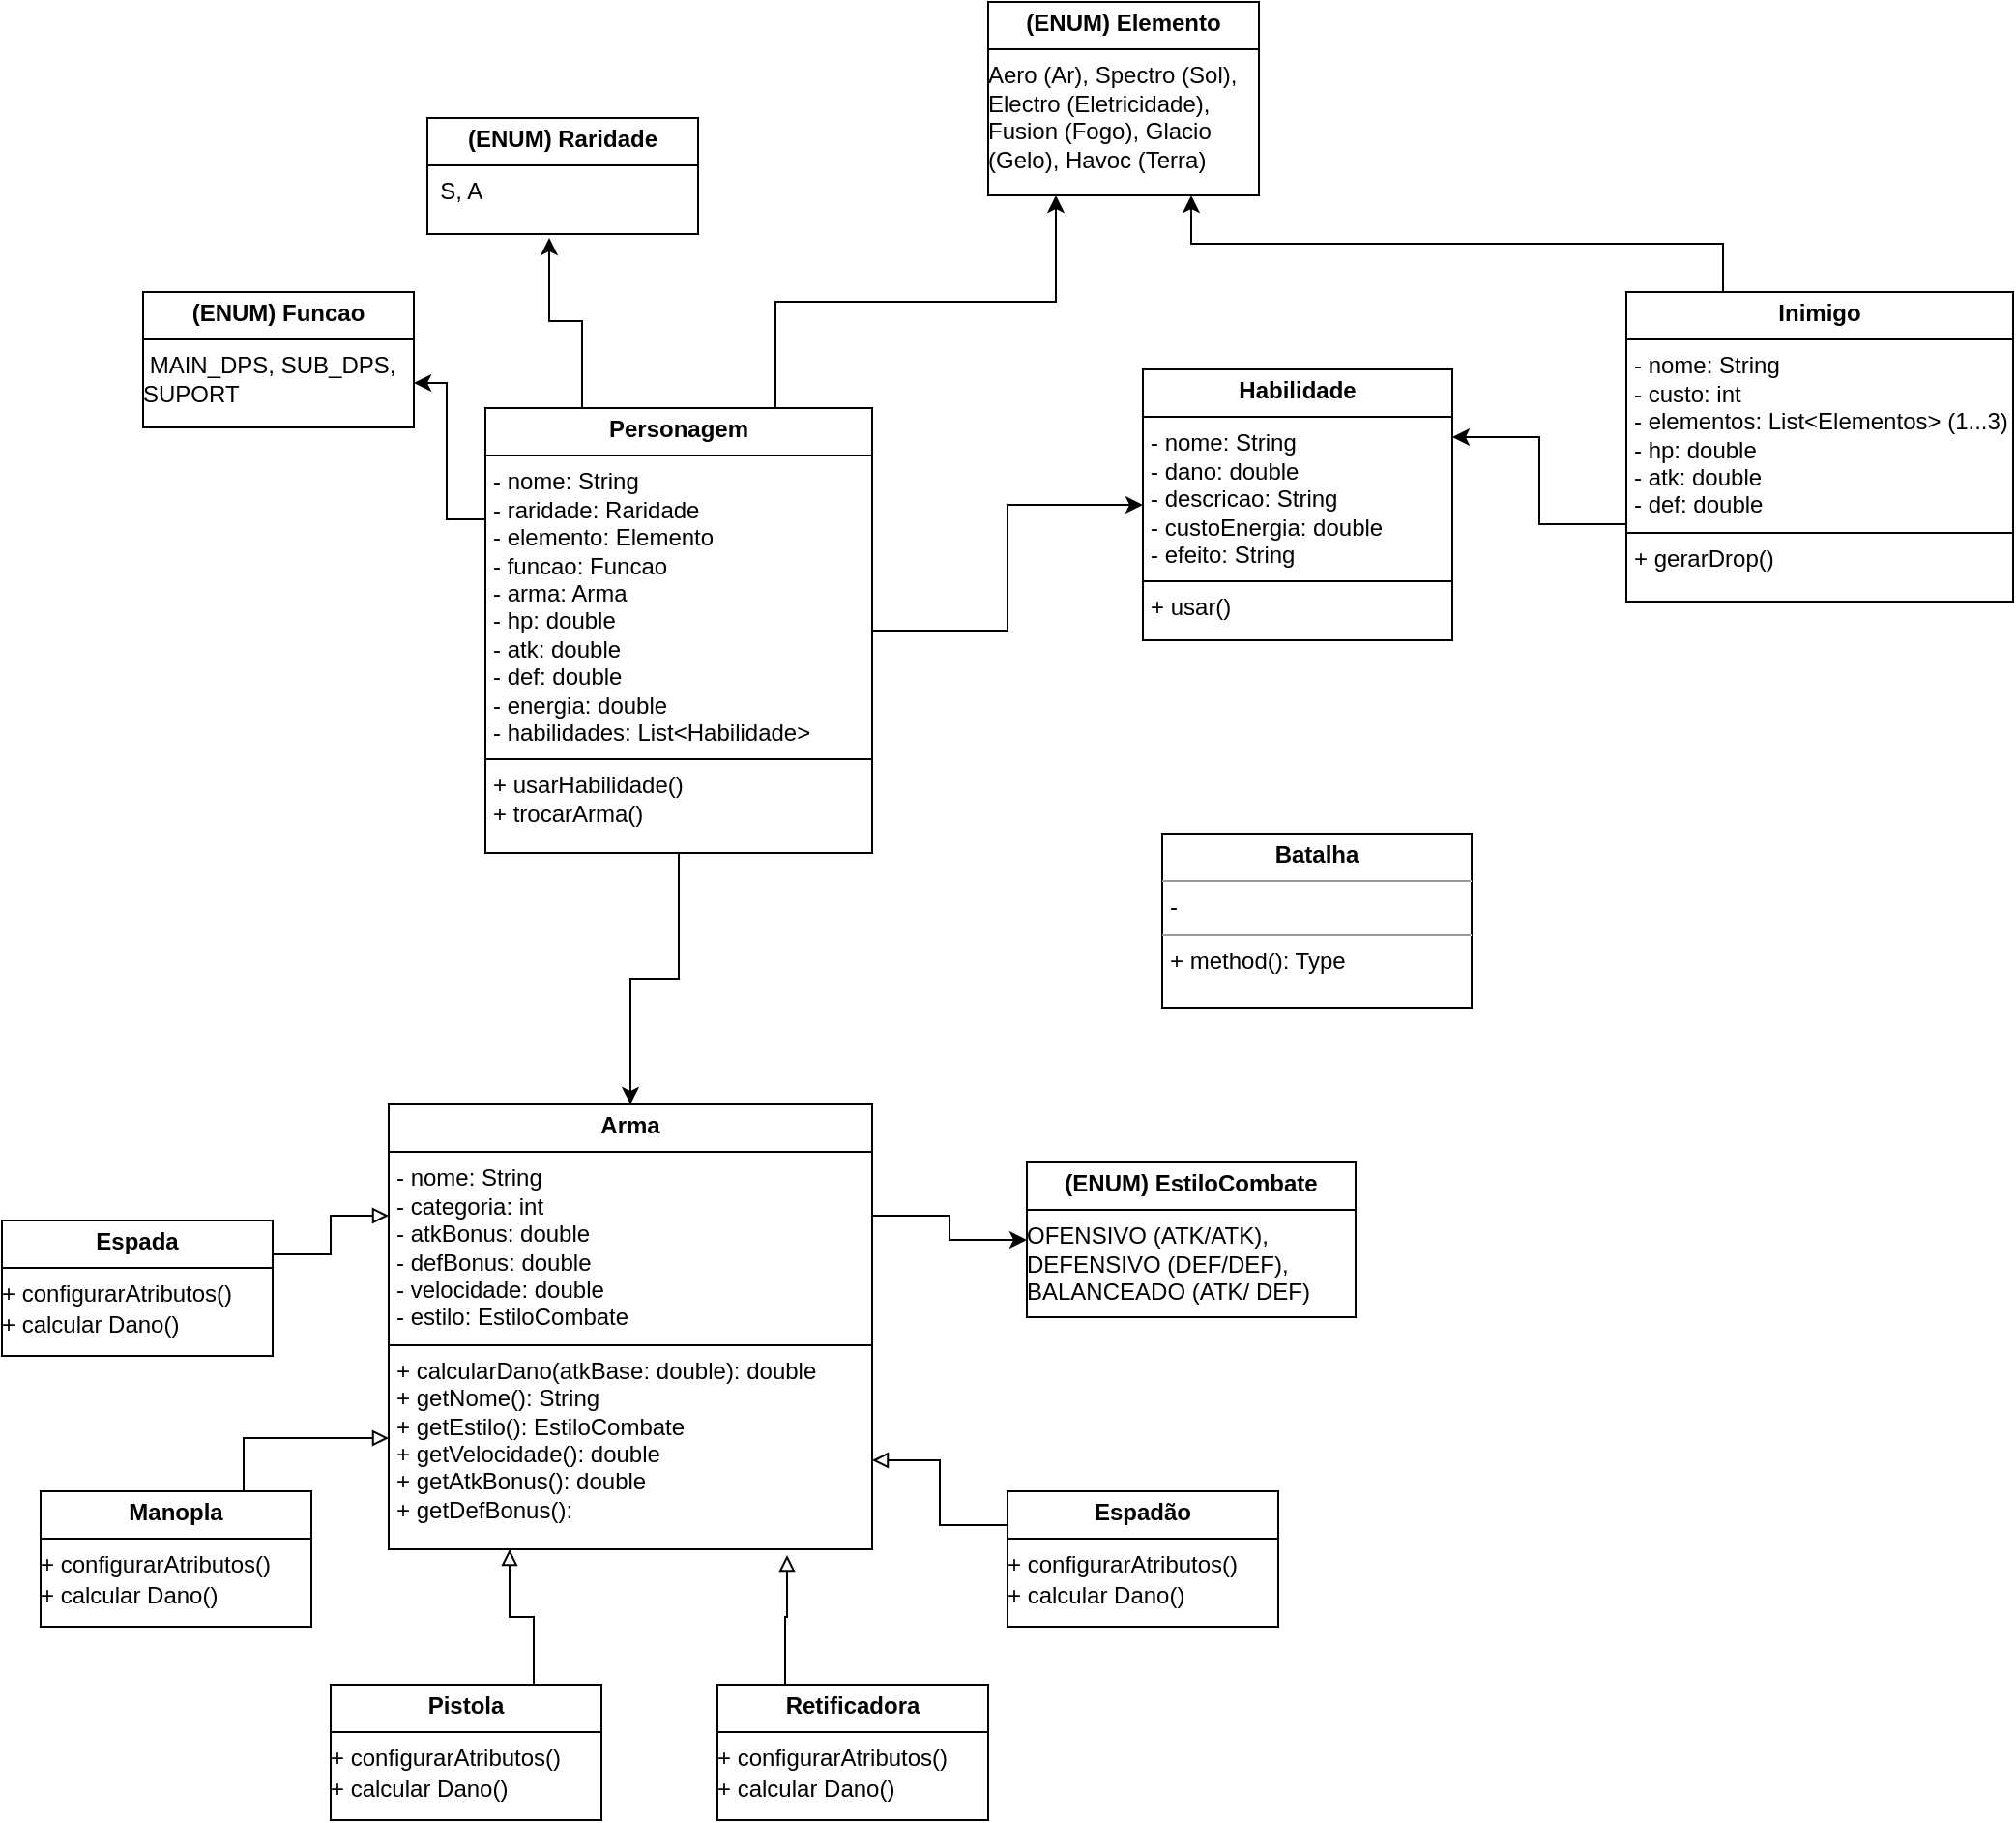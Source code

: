 <mxfile version="22.1.11" type="device">
  <diagram name="Página-1" id="wIdL1AMFoN4k0_gJ7TPL">
    <mxGraphModel dx="2946" dy="2134" grid="1" gridSize="10" guides="1" tooltips="1" connect="1" arrows="1" fold="1" page="1" pageScale="1" pageWidth="827" pageHeight="1169" math="0" shadow="0">
      <root>
        <mxCell id="0" />
        <mxCell id="1" parent="0" />
        <mxCell id="rCy5f5-hYSUTaFujOmdB-1" style="edgeStyle=orthogonalEdgeStyle;rounded=0;orthogonalLoop=1;jettySize=auto;html=1;exitX=0.5;exitY=1;exitDx=0;exitDy=0;entryX=0.5;entryY=0;entryDx=0;entryDy=0;" edge="1" parent="1" source="h5FrEGI2pEnVC4-VpZCX-2" target="h5FrEGI2pEnVC4-VpZCX-4">
          <mxGeometry relative="1" as="geometry" />
        </mxCell>
        <mxCell id="rCy5f5-hYSUTaFujOmdB-6" style="edgeStyle=orthogonalEdgeStyle;rounded=0;orthogonalLoop=1;jettySize=auto;html=1;exitX=0.75;exitY=0;exitDx=0;exitDy=0;entryX=0.25;entryY=1;entryDx=0;entryDy=0;" edge="1" parent="1" source="h5FrEGI2pEnVC4-VpZCX-2" target="h5FrEGI2pEnVC4-VpZCX-31">
          <mxGeometry relative="1" as="geometry">
            <mxPoint x="-570" y="-1020" as="targetPoint" />
          </mxGeometry>
        </mxCell>
        <mxCell id="h5FrEGI2pEnVC4-VpZCX-2" value="&lt;p style=&quot;margin:0px;margin-top:4px;text-align:center;&quot;&gt;&lt;b&gt;Personagem&lt;/b&gt;&lt;/p&gt;&lt;hr size=&quot;1&quot; style=&quot;border-style:solid;&quot;&gt;&lt;p style=&quot;margin:0px;margin-left:4px;&quot;&gt;- nome: String&lt;/p&gt;&lt;p style=&quot;margin:0px;margin-left:4px;&quot;&gt;- raridade: Raridade&lt;/p&gt;&lt;p style=&quot;margin:0px;margin-left:4px;&quot;&gt;- elemento: Elemento&lt;/p&gt;&lt;p style=&quot;margin:0px;margin-left:4px;&quot;&gt;- funcao: Funcao&lt;/p&gt;&lt;p style=&quot;margin:0px;margin-left:4px;&quot;&gt;- arma: Arma&lt;/p&gt;&lt;p style=&quot;margin:0px;margin-left:4px;&quot;&gt;- hp: double&lt;/p&gt;&lt;p style=&quot;margin:0px;margin-left:4px;&quot;&gt;- atk: double&lt;/p&gt;&lt;p style=&quot;margin:0px;margin-left:4px;&quot;&gt;- def: double&lt;/p&gt;&lt;p style=&quot;margin:0px;margin-left:4px;&quot;&gt;- energia: double&lt;/p&gt;&lt;p style=&quot;margin:0px;margin-left:4px;&quot;&gt;- habilidades: List&amp;lt;Habilidade&amp;gt;&lt;/p&gt;&lt;hr size=&quot;1&quot; style=&quot;border-style:solid;&quot;&gt;&lt;p style=&quot;margin:0px;margin-left:4px;&quot;&gt;+ usarHabilidade()&lt;/p&gt;&lt;p style=&quot;margin:0px;margin-left:4px;&quot;&gt;+ trocarArma()&lt;/p&gt;" style="verticalAlign=top;align=left;overflow=fill;html=1;whiteSpace=wrap;" parent="1" vertex="1">
          <mxGeometry x="-860" y="-920" width="200" height="230" as="geometry" />
        </mxCell>
        <mxCell id="rCy5f5-hYSUTaFujOmdB-16" style="edgeStyle=orthogonalEdgeStyle;rounded=0;orthogonalLoop=1;jettySize=auto;html=1;entryX=0.75;entryY=1;entryDx=0;entryDy=0;exitX=0.25;exitY=0;exitDx=0;exitDy=0;" edge="1" parent="1" source="h5FrEGI2pEnVC4-VpZCX-3" target="h5FrEGI2pEnVC4-VpZCX-31">
          <mxGeometry relative="1" as="geometry">
            <mxPoint x="-240" y="-1010" as="sourcePoint" />
          </mxGeometry>
        </mxCell>
        <mxCell id="rCy5f5-hYSUTaFujOmdB-17" style="edgeStyle=orthogonalEdgeStyle;rounded=0;orthogonalLoop=1;jettySize=auto;html=1;exitX=0;exitY=0.75;exitDx=0;exitDy=0;entryX=1;entryY=0.25;entryDx=0;entryDy=0;" edge="1" parent="1" source="h5FrEGI2pEnVC4-VpZCX-3" target="h5FrEGI2pEnVC4-VpZCX-5">
          <mxGeometry relative="1" as="geometry" />
        </mxCell>
        <mxCell id="h5FrEGI2pEnVC4-VpZCX-3" value="&lt;p style=&quot;margin:0px;margin-top:4px;text-align:center;&quot;&gt;&lt;b&gt;Inimigo&lt;/b&gt;&lt;/p&gt;&lt;hr size=&quot;1&quot; style=&quot;border-style:solid;&quot;&gt;&lt;p style=&quot;margin:0px;margin-left:4px;&quot;&gt;- nome: String&lt;/p&gt;&lt;p style=&quot;margin:0px;margin-left:4px;&quot;&gt;- custo: int&lt;/p&gt;&lt;p style=&quot;margin:0px;margin-left:4px;&quot;&gt;- elementos: List&amp;lt;Elementos&amp;gt; (1...3)&lt;/p&gt;&lt;p style=&quot;margin:0px;margin-left:4px;&quot;&gt;- hp: double&lt;/p&gt;&lt;p style=&quot;margin:0px;margin-left:4px;&quot;&gt;- atk: double&lt;/p&gt;&lt;p style=&quot;margin:0px;margin-left:4px;&quot;&gt;- def: double&lt;/p&gt;&lt;hr size=&quot;1&quot; style=&quot;border-style:solid;&quot;&gt;&lt;p style=&quot;margin:0px;margin-left:4px;&quot;&gt;+ gerarDrop()&lt;/p&gt;" style="verticalAlign=top;align=left;overflow=fill;html=1;whiteSpace=wrap;" parent="1" vertex="1">
          <mxGeometry x="-270" y="-980" width="200" height="160" as="geometry" />
        </mxCell>
        <mxCell id="rCy5f5-hYSUTaFujOmdB-13" style="edgeStyle=orthogonalEdgeStyle;rounded=0;orthogonalLoop=1;jettySize=auto;html=1;exitX=1;exitY=0.25;exitDx=0;exitDy=0;" edge="1" parent="1" source="h5FrEGI2pEnVC4-VpZCX-4" target="h5FrEGI2pEnVC4-VpZCX-33">
          <mxGeometry relative="1" as="geometry" />
        </mxCell>
        <mxCell id="h5FrEGI2pEnVC4-VpZCX-4" value="&lt;p style=&quot;margin:0px;margin-top:4px;text-align:center;&quot;&gt;&lt;b&gt;Arma&lt;/b&gt;&lt;/p&gt;&lt;hr size=&quot;1&quot; style=&quot;border-style:solid;&quot;&gt;&lt;p style=&quot;margin:0px;margin-left:4px;&quot;&gt;- nome: String&lt;/p&gt;&lt;p style=&quot;margin:0px;margin-left:4px;&quot;&gt;- categoria: int&lt;/p&gt;&lt;p style=&quot;margin:0px;margin-left:4px;&quot;&gt;- atkBonus: double&lt;/p&gt;&lt;p style=&quot;margin:0px;margin-left:4px;&quot;&gt;- defBonus: double&lt;/p&gt;&lt;p style=&quot;margin:0px;margin-left:4px;&quot;&gt;- velocidade: double&lt;/p&gt;&lt;p style=&quot;margin:0px;margin-left:4px;&quot;&gt;- estilo: EstiloCombate&lt;/p&gt;&lt;hr size=&quot;1&quot; style=&quot;border-style:solid;&quot;&gt;&lt;p style=&quot;margin:0px;margin-left:4px;&quot;&gt;+ calcularDano(atkBase: double): double&lt;/p&gt;&lt;p style=&quot;margin:0px;margin-left:4px;&quot;&gt;+ getNome(): String&lt;/p&gt;&lt;p style=&quot;margin:0px;margin-left:4px;&quot;&gt;+ getEstilo(): EstiloCombate&lt;/p&gt;&lt;p style=&quot;margin:0px;margin-left:4px;&quot;&gt;+ getVelocidade(): double&lt;/p&gt;&lt;p style=&quot;margin:0px;margin-left:4px;&quot;&gt;+ getAtkBonus(): double&lt;/p&gt;&lt;p style=&quot;margin:0px;margin-left:4px;&quot;&gt;+ getDefBonus():&lt;/p&gt;" style="verticalAlign=top;align=left;overflow=fill;html=1;whiteSpace=wrap;" parent="1" vertex="1">
          <mxGeometry x="-910" y="-560" width="250" height="230" as="geometry" />
        </mxCell>
        <mxCell id="h5FrEGI2pEnVC4-VpZCX-5" value="&lt;p style=&quot;margin:0px;margin-top:4px;text-align:center;&quot;&gt;&lt;b&gt;Habilidade&lt;/b&gt;&lt;/p&gt;&lt;hr size=&quot;1&quot; style=&quot;border-style:solid;&quot;&gt;&lt;p style=&quot;margin:0px;margin-left:4px;&quot;&gt;- nome: String&lt;/p&gt;&lt;p style=&quot;margin:0px;margin-left:4px;&quot;&gt;- dano: double&lt;/p&gt;&lt;p style=&quot;margin:0px;margin-left:4px;&quot;&gt;- descricao: String&lt;/p&gt;&lt;p style=&quot;margin:0px;margin-left:4px;&quot;&gt;- custoEnergia: double&lt;/p&gt;&lt;p style=&quot;margin:0px;margin-left:4px;&quot;&gt;- efeito: String&lt;/p&gt;&lt;hr size=&quot;1&quot; style=&quot;border-style:solid;&quot;&gt;&lt;p style=&quot;margin:0px;margin-left:4px;&quot;&gt;+ usar()&lt;/p&gt;" style="verticalAlign=top;align=left;overflow=fill;html=1;whiteSpace=wrap;" parent="1" vertex="1">
          <mxGeometry x="-520" y="-940" width="160" height="140" as="geometry" />
        </mxCell>
        <mxCell id="rCy5f5-hYSUTaFujOmdB-12" style="edgeStyle=orthogonalEdgeStyle;rounded=0;orthogonalLoop=1;jettySize=auto;html=1;exitX=1;exitY=0.25;exitDx=0;exitDy=0;entryX=0;entryY=0.25;entryDx=0;entryDy=0;endArrow=block;endFill=0;" edge="1" parent="1" source="h5FrEGI2pEnVC4-VpZCX-19" target="h5FrEGI2pEnVC4-VpZCX-4">
          <mxGeometry relative="1" as="geometry" />
        </mxCell>
        <mxCell id="h5FrEGI2pEnVC4-VpZCX-19" value="&lt;p style=&quot;margin:0px;margin-top:4px;text-align:center;&quot;&gt;&lt;b&gt;Espada&lt;/b&gt;&lt;/p&gt;&lt;hr size=&quot;1&quot; style=&quot;border-style:solid;&quot;&gt;&lt;div style=&quot;height:2px;&quot;&gt;+ configurarAtributos()&lt;/div&gt;&lt;div style=&quot;height:2px;&quot;&gt;&lt;br&gt;&lt;/div&gt;&lt;div style=&quot;height:2px;&quot;&gt;&lt;br&gt;&lt;/div&gt;&lt;div style=&quot;height:2px;&quot;&gt;&lt;br&gt;&lt;/div&gt;&lt;div style=&quot;height:2px;&quot;&gt;&lt;br&gt;&lt;/div&gt;&lt;div style=&quot;height:2px;&quot;&gt;&lt;br&gt;&lt;/div&gt;&lt;div style=&quot;height:2px;&quot;&gt;&lt;br&gt;&lt;/div&gt;&lt;div style=&quot;height:2px;&quot;&gt;&lt;br&gt;&lt;/div&gt;&lt;div style=&quot;height:2px;&quot;&gt;+ calcular Dano()&lt;/div&gt;" style="verticalAlign=top;align=left;overflow=fill;html=1;whiteSpace=wrap;" parent="1" vertex="1">
          <mxGeometry x="-1110" y="-500" width="140" height="70" as="geometry" />
        </mxCell>
        <mxCell id="h5FrEGI2pEnVC4-VpZCX-26" value="&lt;p style=&quot;margin:0px;margin-top:4px;text-align:center;&quot;&gt;&lt;b&gt;Espadão&lt;/b&gt;&lt;span style=&quot;color: rgba(0, 0, 0, 0); font-family: monospace; font-size: 0px; text-wrap-mode: nowrap; background-color: transparent; text-align: left;&quot;&gt;%3CmxGraphModel%3E%3Croot%3E%3CmxCell%20id%3D%220%22%2F%3E%3CmxCell%20id%3D%221%22%20parent%3D%220%22%2F%3E%3CmxCell%20id%3D%222%22%20value%3D%22%26lt%3Bp%20style%3D%26quot%3Bmargin%3A0px%3Bmargin-top%3A4px%3Btext-align%3Acenter%3B%26quot%3B%26gt%3B%26lt%3Bb%26gt%3BEspada%26lt%3B%2Fb%26gt%3B%26lt%3B%2Fp%26gt%3B%26lt%3Bhr%20size%3D%26quot%3B1%26quot%3B%20style%3D%26quot%3Bborder-style%3Asolid%3B%26quot%3B%26gt%3B%26lt%3Bdiv%20style%3D%26quot%3Bheight%3A2px%3B%26quot%3B%26gt%3B%2B%20configurarAtributos()%26lt%3B%2Fdiv%26gt%3B%26lt%3Bdiv%20style%3D%26quot%3Bheight%3A2px%3B%26quot%3B%26gt%3B%26lt%3Bbr%26gt%3B%26lt%3B%2Fdiv%26gt%3B%26lt%3Bdiv%20style%3D%26quot%3Bheight%3A2px%3B%26quot%3B%26gt%3B%26lt%3Bbr%26gt%3B%26lt%3B%2Fdiv%26gt%3B%26lt%3Bdiv%20style%3D%26quot%3Bheight%3A2px%3B%26quot%3B%26gt%3B%26lt%3Bbr%26gt%3B%26lt%3B%2Fdiv%26gt%3B%26lt%3Bdiv%20style%3D%26quot%3Bheight%3A2px%3B%26quot%3B%26gt%3B%26lt%3Bbr%26gt%3B%26lt%3B%2Fdiv%26gt%3B%26lt%3Bdiv%20style%3D%26quot%3Bheight%3A2px%3B%26quot%3B%26gt%3B%26lt%3Bbr%26gt%3B%26lt%3B%2Fdiv%26gt%3B%26lt%3Bdiv%20style%3D%26quot%3Bheight%3A2px%3B%26quot%3B%26gt%3B%26lt%3Bbr%26gt%3B%26lt%3B%2Fdiv%26gt%3B%26lt%3Bdiv%20style%3D%26quot%3Bheight%3A2px%3B%26quot%3B%26gt%3B%26lt%3Bbr%26gt%3B%26lt%3B%2Fdiv%26gt%3B%26lt%3Bdiv%20style%3D%26quot%3Bheight%3A2px%3B%26quot%3B%26gt%3B%2B%20calcular%20Dano()%26lt%3B%2Fdiv%26gt%3B%22%20style%3D%22verticalAlign%3Dtop%3Balign%3Dleft%3Boverflow%3Dfill%3Bhtml%3D1%3BwhiteSpace%3Dwrap%3B%22%20vertex%3D%221%22%20parent%3D%221%22%3E%3CmxGeometry%20x%3D%22-280%22%20y%3D%22-580%22%20width%3D%22140%22%20height%3D%2270%22%20as%3D%22geometry%22%2F%3E%3C%2FmxCell%3E%3C%2Froot%3E%3C%2FmxGraphModel%3E&lt;/span&gt;&lt;/p&gt;&lt;hr size=&quot;1&quot; style=&quot;border-style:solid;&quot;&gt;&lt;div style=&quot;height:2px;&quot;&gt;+ configurarAtributos()&lt;/div&gt;&lt;div style=&quot;height:2px;&quot;&gt;&lt;br&gt;&lt;/div&gt;&lt;div style=&quot;height:2px;&quot;&gt;&lt;br&gt;&lt;/div&gt;&lt;div style=&quot;height:2px;&quot;&gt;&lt;br&gt;&lt;/div&gt;&lt;div style=&quot;height:2px;&quot;&gt;&lt;br&gt;&lt;/div&gt;&lt;div style=&quot;height:2px;&quot;&gt;&lt;br&gt;&lt;/div&gt;&lt;div style=&quot;height:2px;&quot;&gt;&lt;br&gt;&lt;/div&gt;&lt;div style=&quot;height:2px;&quot;&gt;&lt;br&gt;&lt;/div&gt;&lt;div style=&quot;height:2px;&quot;&gt;+ calcular Dano()&lt;/div&gt;" style="verticalAlign=top;align=left;overflow=fill;html=1;whiteSpace=wrap;" parent="1" vertex="1">
          <mxGeometry x="-590" y="-360" width="140" height="70" as="geometry" />
        </mxCell>
        <mxCell id="rCy5f5-hYSUTaFujOmdB-10" style="edgeStyle=orthogonalEdgeStyle;rounded=0;orthogonalLoop=1;jettySize=auto;html=1;exitX=0.75;exitY=0;exitDx=0;exitDy=0;entryX=0.25;entryY=1;entryDx=0;entryDy=0;endArrow=block;endFill=0;" edge="1" parent="1" source="h5FrEGI2pEnVC4-VpZCX-27" target="h5FrEGI2pEnVC4-VpZCX-4">
          <mxGeometry relative="1" as="geometry" />
        </mxCell>
        <mxCell id="h5FrEGI2pEnVC4-VpZCX-27" value="&lt;p style=&quot;margin:0px;margin-top:4px;text-align:center;&quot;&gt;&lt;b&gt;Pistola&lt;/b&gt;&lt;/p&gt;&lt;hr size=&quot;1&quot; style=&quot;border-style:solid;&quot;&gt;&lt;div style=&quot;height:2px;&quot;&gt;+ configurarAtributos()&lt;/div&gt;&lt;div style=&quot;height:2px;&quot;&gt;&lt;br&gt;&lt;/div&gt;&lt;div style=&quot;height:2px;&quot;&gt;&lt;br&gt;&lt;/div&gt;&lt;div style=&quot;height:2px;&quot;&gt;&lt;br&gt;&lt;/div&gt;&lt;div style=&quot;height:2px;&quot;&gt;&lt;br&gt;&lt;/div&gt;&lt;div style=&quot;height:2px;&quot;&gt;&lt;br&gt;&lt;/div&gt;&lt;div style=&quot;height:2px;&quot;&gt;&lt;br&gt;&lt;/div&gt;&lt;div style=&quot;height:2px;&quot;&gt;&lt;br&gt;&lt;/div&gt;&lt;div style=&quot;height:2px;&quot;&gt;+ calcular Dano()&lt;/div&gt;" style="verticalAlign=top;align=left;overflow=fill;html=1;whiteSpace=wrap;" parent="1" vertex="1">
          <mxGeometry x="-940" y="-260" width="140" height="70" as="geometry" />
        </mxCell>
        <mxCell id="rCy5f5-hYSUTaFujOmdB-11" style="edgeStyle=orthogonalEdgeStyle;rounded=0;orthogonalLoop=1;jettySize=auto;html=1;exitX=0.75;exitY=0;exitDx=0;exitDy=0;entryX=0;entryY=0.75;entryDx=0;entryDy=0;endArrow=block;endFill=0;" edge="1" parent="1" source="h5FrEGI2pEnVC4-VpZCX-28" target="h5FrEGI2pEnVC4-VpZCX-4">
          <mxGeometry relative="1" as="geometry" />
        </mxCell>
        <mxCell id="h5FrEGI2pEnVC4-VpZCX-28" value="&lt;p style=&quot;margin:0px;margin-top:4px;text-align:center;&quot;&gt;&lt;b&gt;Manopla&lt;/b&gt;&lt;/p&gt;&lt;hr size=&quot;1&quot; style=&quot;border-style:solid;&quot;&gt;&lt;div style=&quot;height:2px;&quot;&gt;+ configurarAtributos()&lt;/div&gt;&lt;div style=&quot;height:2px;&quot;&gt;&lt;br&gt;&lt;/div&gt;&lt;div style=&quot;height:2px;&quot;&gt;&lt;br&gt;&lt;/div&gt;&lt;div style=&quot;height:2px;&quot;&gt;&lt;br&gt;&lt;/div&gt;&lt;div style=&quot;height:2px;&quot;&gt;&lt;br&gt;&lt;/div&gt;&lt;div style=&quot;height:2px;&quot;&gt;&lt;br&gt;&lt;/div&gt;&lt;div style=&quot;height:2px;&quot;&gt;&lt;br&gt;&lt;/div&gt;&lt;div style=&quot;height:2px;&quot;&gt;&lt;br&gt;&lt;/div&gt;&lt;div style=&quot;height:2px;&quot;&gt;+ calcular Dano()&lt;/div&gt;" style="verticalAlign=top;align=left;overflow=fill;html=1;whiteSpace=wrap;" parent="1" vertex="1">
          <mxGeometry x="-1090" y="-360" width="140" height="70" as="geometry" />
        </mxCell>
        <mxCell id="h5FrEGI2pEnVC4-VpZCX-29" value="&lt;p style=&quot;margin:0px;margin-top:4px;text-align:center;&quot;&gt;&lt;b&gt;Retificadora&lt;/b&gt;&lt;/p&gt;&lt;hr size=&quot;1&quot; style=&quot;border-style:solid;&quot;&gt;&lt;div style=&quot;height:2px;&quot;&gt;+ configurarAtributos()&lt;/div&gt;&lt;div style=&quot;height:2px;&quot;&gt;&lt;br&gt;&lt;/div&gt;&lt;div style=&quot;height:2px;&quot;&gt;&lt;br&gt;&lt;/div&gt;&lt;div style=&quot;height:2px;&quot;&gt;&lt;br&gt;&lt;/div&gt;&lt;div style=&quot;height:2px;&quot;&gt;&lt;br&gt;&lt;/div&gt;&lt;div style=&quot;height:2px;&quot;&gt;&lt;br&gt;&lt;/div&gt;&lt;div style=&quot;height:2px;&quot;&gt;&lt;br&gt;&lt;/div&gt;&lt;div style=&quot;height:2px;&quot;&gt;&lt;br&gt;&lt;/div&gt;&lt;div style=&quot;height:2px;&quot;&gt;+ calcular Dano()&lt;/div&gt;" style="verticalAlign=top;align=left;overflow=fill;html=1;whiteSpace=wrap;" parent="1" vertex="1">
          <mxGeometry x="-740" y="-260" width="140" height="70" as="geometry" />
        </mxCell>
        <mxCell id="h5FrEGI2pEnVC4-VpZCX-30" value="&lt;p style=&quot;margin:0px;margin-top:4px;text-align:center;&quot;&gt;&lt;b&gt;(ENUM) Raridade&lt;/b&gt;&lt;/p&gt;&lt;hr size=&quot;1&quot; style=&quot;border-style:solid;&quot;&gt;&lt;div style=&quot;height:2px;&quot;&gt;&amp;nbsp; S, A&lt;/div&gt;" style="verticalAlign=top;align=left;overflow=fill;html=1;whiteSpace=wrap;" parent="1" vertex="1">
          <mxGeometry x="-890" y="-1070" width="140" height="60" as="geometry" />
        </mxCell>
        <mxCell id="h5FrEGI2pEnVC4-VpZCX-31" value="&lt;p style=&quot;margin:0px;margin-top:4px;text-align:center;&quot;&gt;&lt;b&gt;(ENUM) Elemento&lt;/b&gt;&lt;/p&gt;&lt;hr size=&quot;1&quot; style=&quot;border-style:solid;&quot;&gt;&lt;div style=&quot;height:2px;&quot;&gt;Aero (Ar), Spectro (Sol), Electro (Eletricidade), Fusion (Fogo), Glacio (Gelo), Havoc (Terra)&lt;/div&gt;" style="verticalAlign=top;align=left;overflow=fill;html=1;whiteSpace=wrap;" parent="1" vertex="1">
          <mxGeometry x="-600" y="-1130" width="140" height="100" as="geometry" />
        </mxCell>
        <mxCell id="h5FrEGI2pEnVC4-VpZCX-33" value="&lt;p style=&quot;margin:0px;margin-top:4px;text-align:center;&quot;&gt;&lt;b&gt;(ENUM) EstiloCombate&lt;/b&gt;&lt;/p&gt;&lt;hr size=&quot;1&quot; style=&quot;border-style:solid;&quot;&gt;&lt;div style=&quot;height:2px;&quot;&gt;OFENSIVO (ATK/ATK), DEFENSIVO (DEF/DEF),&amp;nbsp; BALANCEADO (ATK/ DEF)&lt;/div&gt;" style="verticalAlign=top;align=left;overflow=fill;html=1;whiteSpace=wrap;" parent="1" vertex="1">
          <mxGeometry x="-580" y="-530" width="170" height="80" as="geometry" />
        </mxCell>
        <mxCell id="h5FrEGI2pEnVC4-VpZCX-35" value="&lt;p style=&quot;margin:0px;margin-top:4px;text-align:center;&quot;&gt;&lt;b&gt;(ENUM) Funcao&lt;/b&gt;&lt;/p&gt;&lt;hr size=&quot;1&quot; style=&quot;border-style:solid;&quot;&gt;&lt;div style=&quot;height:2px;&quot;&gt;&amp;nbsp;MAIN_DPS, SUB_DPS, SUPORT&lt;/div&gt;" style="verticalAlign=top;align=left;overflow=fill;html=1;whiteSpace=wrap;" parent="1" vertex="1">
          <mxGeometry x="-1037" y="-980" width="140" height="70" as="geometry" />
        </mxCell>
        <mxCell id="rCy5f5-hYSUTaFujOmdB-2" style="edgeStyle=orthogonalEdgeStyle;rounded=0;orthogonalLoop=1;jettySize=auto;html=1;exitX=0;exitY=0.25;exitDx=0;exitDy=0;entryX=1;entryY=0.671;entryDx=0;entryDy=0;entryPerimeter=0;" edge="1" parent="1" source="h5FrEGI2pEnVC4-VpZCX-2" target="h5FrEGI2pEnVC4-VpZCX-35">
          <mxGeometry relative="1" as="geometry" />
        </mxCell>
        <mxCell id="rCy5f5-hYSUTaFujOmdB-7" style="edgeStyle=orthogonalEdgeStyle;rounded=0;orthogonalLoop=1;jettySize=auto;html=1;exitX=0.25;exitY=0;exitDx=0;exitDy=0;entryX=0.45;entryY=1.033;entryDx=0;entryDy=0;entryPerimeter=0;" edge="1" parent="1" source="h5FrEGI2pEnVC4-VpZCX-2" target="h5FrEGI2pEnVC4-VpZCX-30">
          <mxGeometry relative="1" as="geometry" />
        </mxCell>
        <mxCell id="rCy5f5-hYSUTaFujOmdB-8" style="edgeStyle=orthogonalEdgeStyle;rounded=0;orthogonalLoop=1;jettySize=auto;html=1;exitX=0;exitY=0.25;exitDx=0;exitDy=0;entryX=1;entryY=0.8;entryDx=0;entryDy=0;entryPerimeter=0;endArrow=block;endFill=0;" edge="1" parent="1" source="h5FrEGI2pEnVC4-VpZCX-26" target="h5FrEGI2pEnVC4-VpZCX-4">
          <mxGeometry relative="1" as="geometry" />
        </mxCell>
        <mxCell id="rCy5f5-hYSUTaFujOmdB-9" style="edgeStyle=orthogonalEdgeStyle;rounded=0;orthogonalLoop=1;jettySize=auto;html=1;exitX=0.25;exitY=0;exitDx=0;exitDy=0;entryX=0.824;entryY=1.013;entryDx=0;entryDy=0;entryPerimeter=0;endArrow=block;endFill=0;" edge="1" parent="1" source="h5FrEGI2pEnVC4-VpZCX-29" target="h5FrEGI2pEnVC4-VpZCX-4">
          <mxGeometry relative="1" as="geometry" />
        </mxCell>
        <mxCell id="rCy5f5-hYSUTaFujOmdB-15" style="edgeStyle=orthogonalEdgeStyle;rounded=0;orthogonalLoop=1;jettySize=auto;html=1;entryX=0;entryY=0.5;entryDx=0;entryDy=0;" edge="1" parent="1" source="h5FrEGI2pEnVC4-VpZCX-2" target="h5FrEGI2pEnVC4-VpZCX-5">
          <mxGeometry relative="1" as="geometry">
            <mxPoint x="-350" y="-900" as="targetPoint" />
          </mxGeometry>
        </mxCell>
        <mxCell id="rCy5f5-hYSUTaFujOmdB-18" value="&lt;p style=&quot;margin:0px;margin-top:4px;text-align:center;&quot;&gt;&lt;b&gt;Batalha&lt;/b&gt;&lt;/p&gt;&lt;hr size=&quot;1&quot;&gt;&lt;p style=&quot;margin:0px;margin-left:4px;&quot;&gt;-&amp;nbsp;&lt;/p&gt;&lt;hr size=&quot;1&quot;&gt;&lt;p style=&quot;margin:0px;margin-left:4px;&quot;&gt;+ method(): Type&lt;/p&gt;" style="verticalAlign=top;align=left;overflow=fill;fontSize=12;fontFamily=Helvetica;html=1;whiteSpace=wrap;" vertex="1" parent="1">
          <mxGeometry x="-510" y="-700" width="160" height="90" as="geometry" />
        </mxCell>
      </root>
    </mxGraphModel>
  </diagram>
</mxfile>
